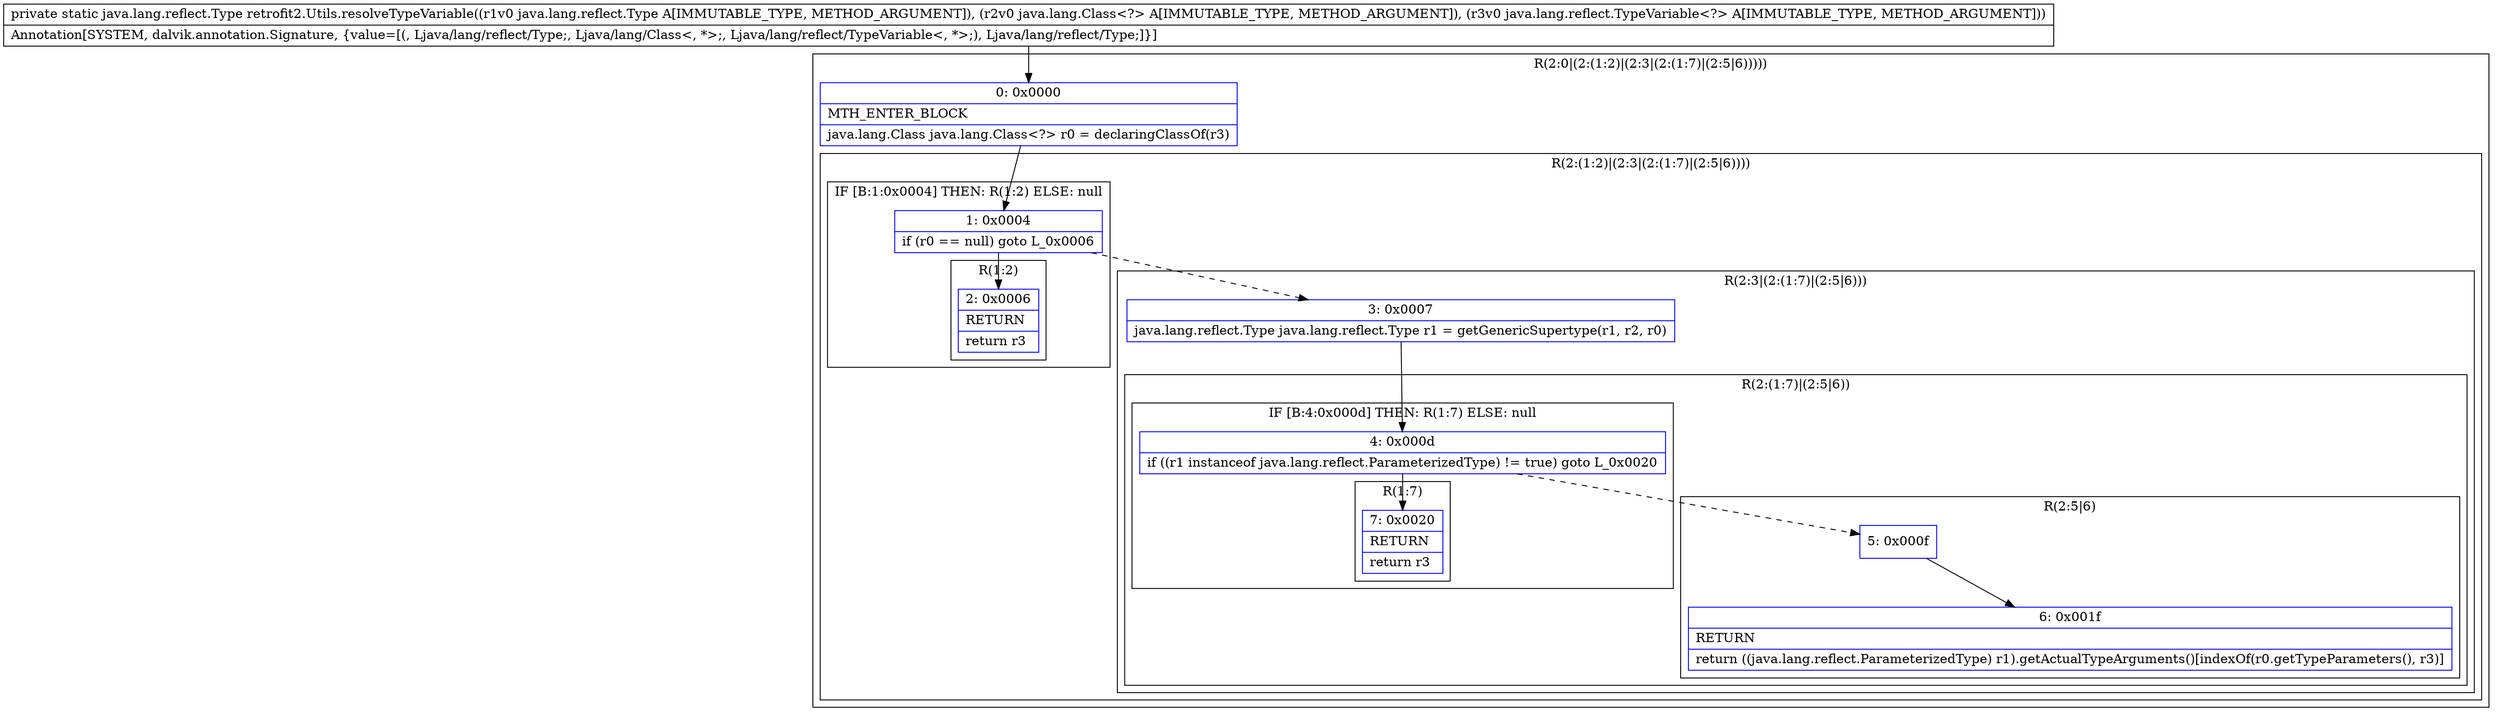 digraph "CFG forretrofit2.Utils.resolveTypeVariable(Ljava\/lang\/reflect\/Type;Ljava\/lang\/Class;Ljava\/lang\/reflect\/TypeVariable;)Ljava\/lang\/reflect\/Type;" {
subgraph cluster_Region_916089177 {
label = "R(2:0|(2:(1:2)|(2:3|(2:(1:7)|(2:5|6)))))";
node [shape=record,color=blue];
Node_0 [shape=record,label="{0\:\ 0x0000|MTH_ENTER_BLOCK\l|java.lang.Class java.lang.Class\<?\> r0 = declaringClassOf(r3)\l}"];
subgraph cluster_Region_2071603531 {
label = "R(2:(1:2)|(2:3|(2:(1:7)|(2:5|6))))";
node [shape=record,color=blue];
subgraph cluster_IfRegion_1580782816 {
label = "IF [B:1:0x0004] THEN: R(1:2) ELSE: null";
node [shape=record,color=blue];
Node_1 [shape=record,label="{1\:\ 0x0004|if (r0 == null) goto L_0x0006\l}"];
subgraph cluster_Region_1728809650 {
label = "R(1:2)";
node [shape=record,color=blue];
Node_2 [shape=record,label="{2\:\ 0x0006|RETURN\l|return r3\l}"];
}
}
subgraph cluster_Region_1771256474 {
label = "R(2:3|(2:(1:7)|(2:5|6)))";
node [shape=record,color=blue];
Node_3 [shape=record,label="{3\:\ 0x0007|java.lang.reflect.Type java.lang.reflect.Type r1 = getGenericSupertype(r1, r2, r0)\l}"];
subgraph cluster_Region_143874751 {
label = "R(2:(1:7)|(2:5|6))";
node [shape=record,color=blue];
subgraph cluster_IfRegion_1640597649 {
label = "IF [B:4:0x000d] THEN: R(1:7) ELSE: null";
node [shape=record,color=blue];
Node_4 [shape=record,label="{4\:\ 0x000d|if ((r1 instanceof java.lang.reflect.ParameterizedType) != true) goto L_0x0020\l}"];
subgraph cluster_Region_1911683251 {
label = "R(1:7)";
node [shape=record,color=blue];
Node_7 [shape=record,label="{7\:\ 0x0020|RETURN\l|return r3\l}"];
}
}
subgraph cluster_Region_83687926 {
label = "R(2:5|6)";
node [shape=record,color=blue];
Node_5 [shape=record,label="{5\:\ 0x000f}"];
Node_6 [shape=record,label="{6\:\ 0x001f|RETURN\l|return ((java.lang.reflect.ParameterizedType) r1).getActualTypeArguments()[indexOf(r0.getTypeParameters(), r3)]\l}"];
}
}
}
}
}
MethodNode[shape=record,label="{private static java.lang.reflect.Type retrofit2.Utils.resolveTypeVariable((r1v0 java.lang.reflect.Type A[IMMUTABLE_TYPE, METHOD_ARGUMENT]), (r2v0 java.lang.Class\<?\> A[IMMUTABLE_TYPE, METHOD_ARGUMENT]), (r3v0 java.lang.reflect.TypeVariable\<?\> A[IMMUTABLE_TYPE, METHOD_ARGUMENT]))  | Annotation[SYSTEM, dalvik.annotation.Signature, \{value=[(, Ljava\/lang\/reflect\/Type;, Ljava\/lang\/Class\<, *\>;, Ljava\/lang\/reflect\/TypeVariable\<, *\>;), Ljava\/lang\/reflect\/Type;]\}]\l}"];
MethodNode -> Node_0;
Node_0 -> Node_1;
Node_1 -> Node_2;
Node_1 -> Node_3[style=dashed];
Node_3 -> Node_4;
Node_4 -> Node_5[style=dashed];
Node_4 -> Node_7;
Node_5 -> Node_6;
}


